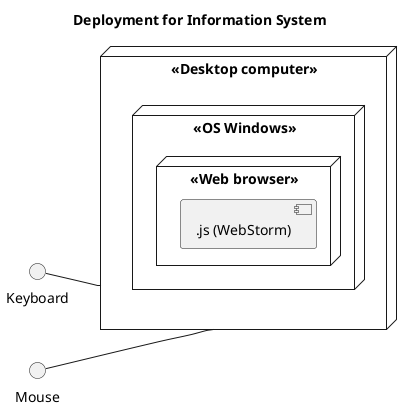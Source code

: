 @startuml

title Deployment for Information System
left to right direction

node "<<Desktop computer>>" as dc {
  node "<<OS Windows>>" {
    node "<<Web browser>>" {
      component [.js (WebStorm)]
    }
  }
}

interface Keyboard
interface Mouse

Keyboard -- dc
Mouse -- dc

@enduml
